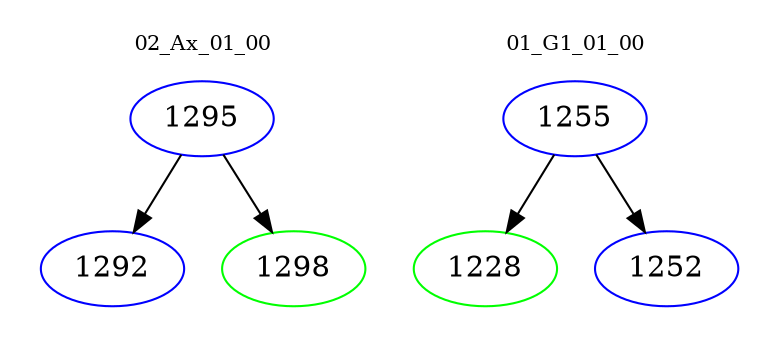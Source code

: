 digraph{
subgraph cluster_0 {
color = white
label = "02_Ax_01_00";
fontsize=10;
T0_1295 [label="1295", color="blue"]
T0_1295 -> T0_1292 [color="black"]
T0_1292 [label="1292", color="blue"]
T0_1295 -> T0_1298 [color="black"]
T0_1298 [label="1298", color="green"]
}
subgraph cluster_1 {
color = white
label = "01_G1_01_00";
fontsize=10;
T1_1255 [label="1255", color="blue"]
T1_1255 -> T1_1228 [color="black"]
T1_1228 [label="1228", color="green"]
T1_1255 -> T1_1252 [color="black"]
T1_1252 [label="1252", color="blue"]
}
}

